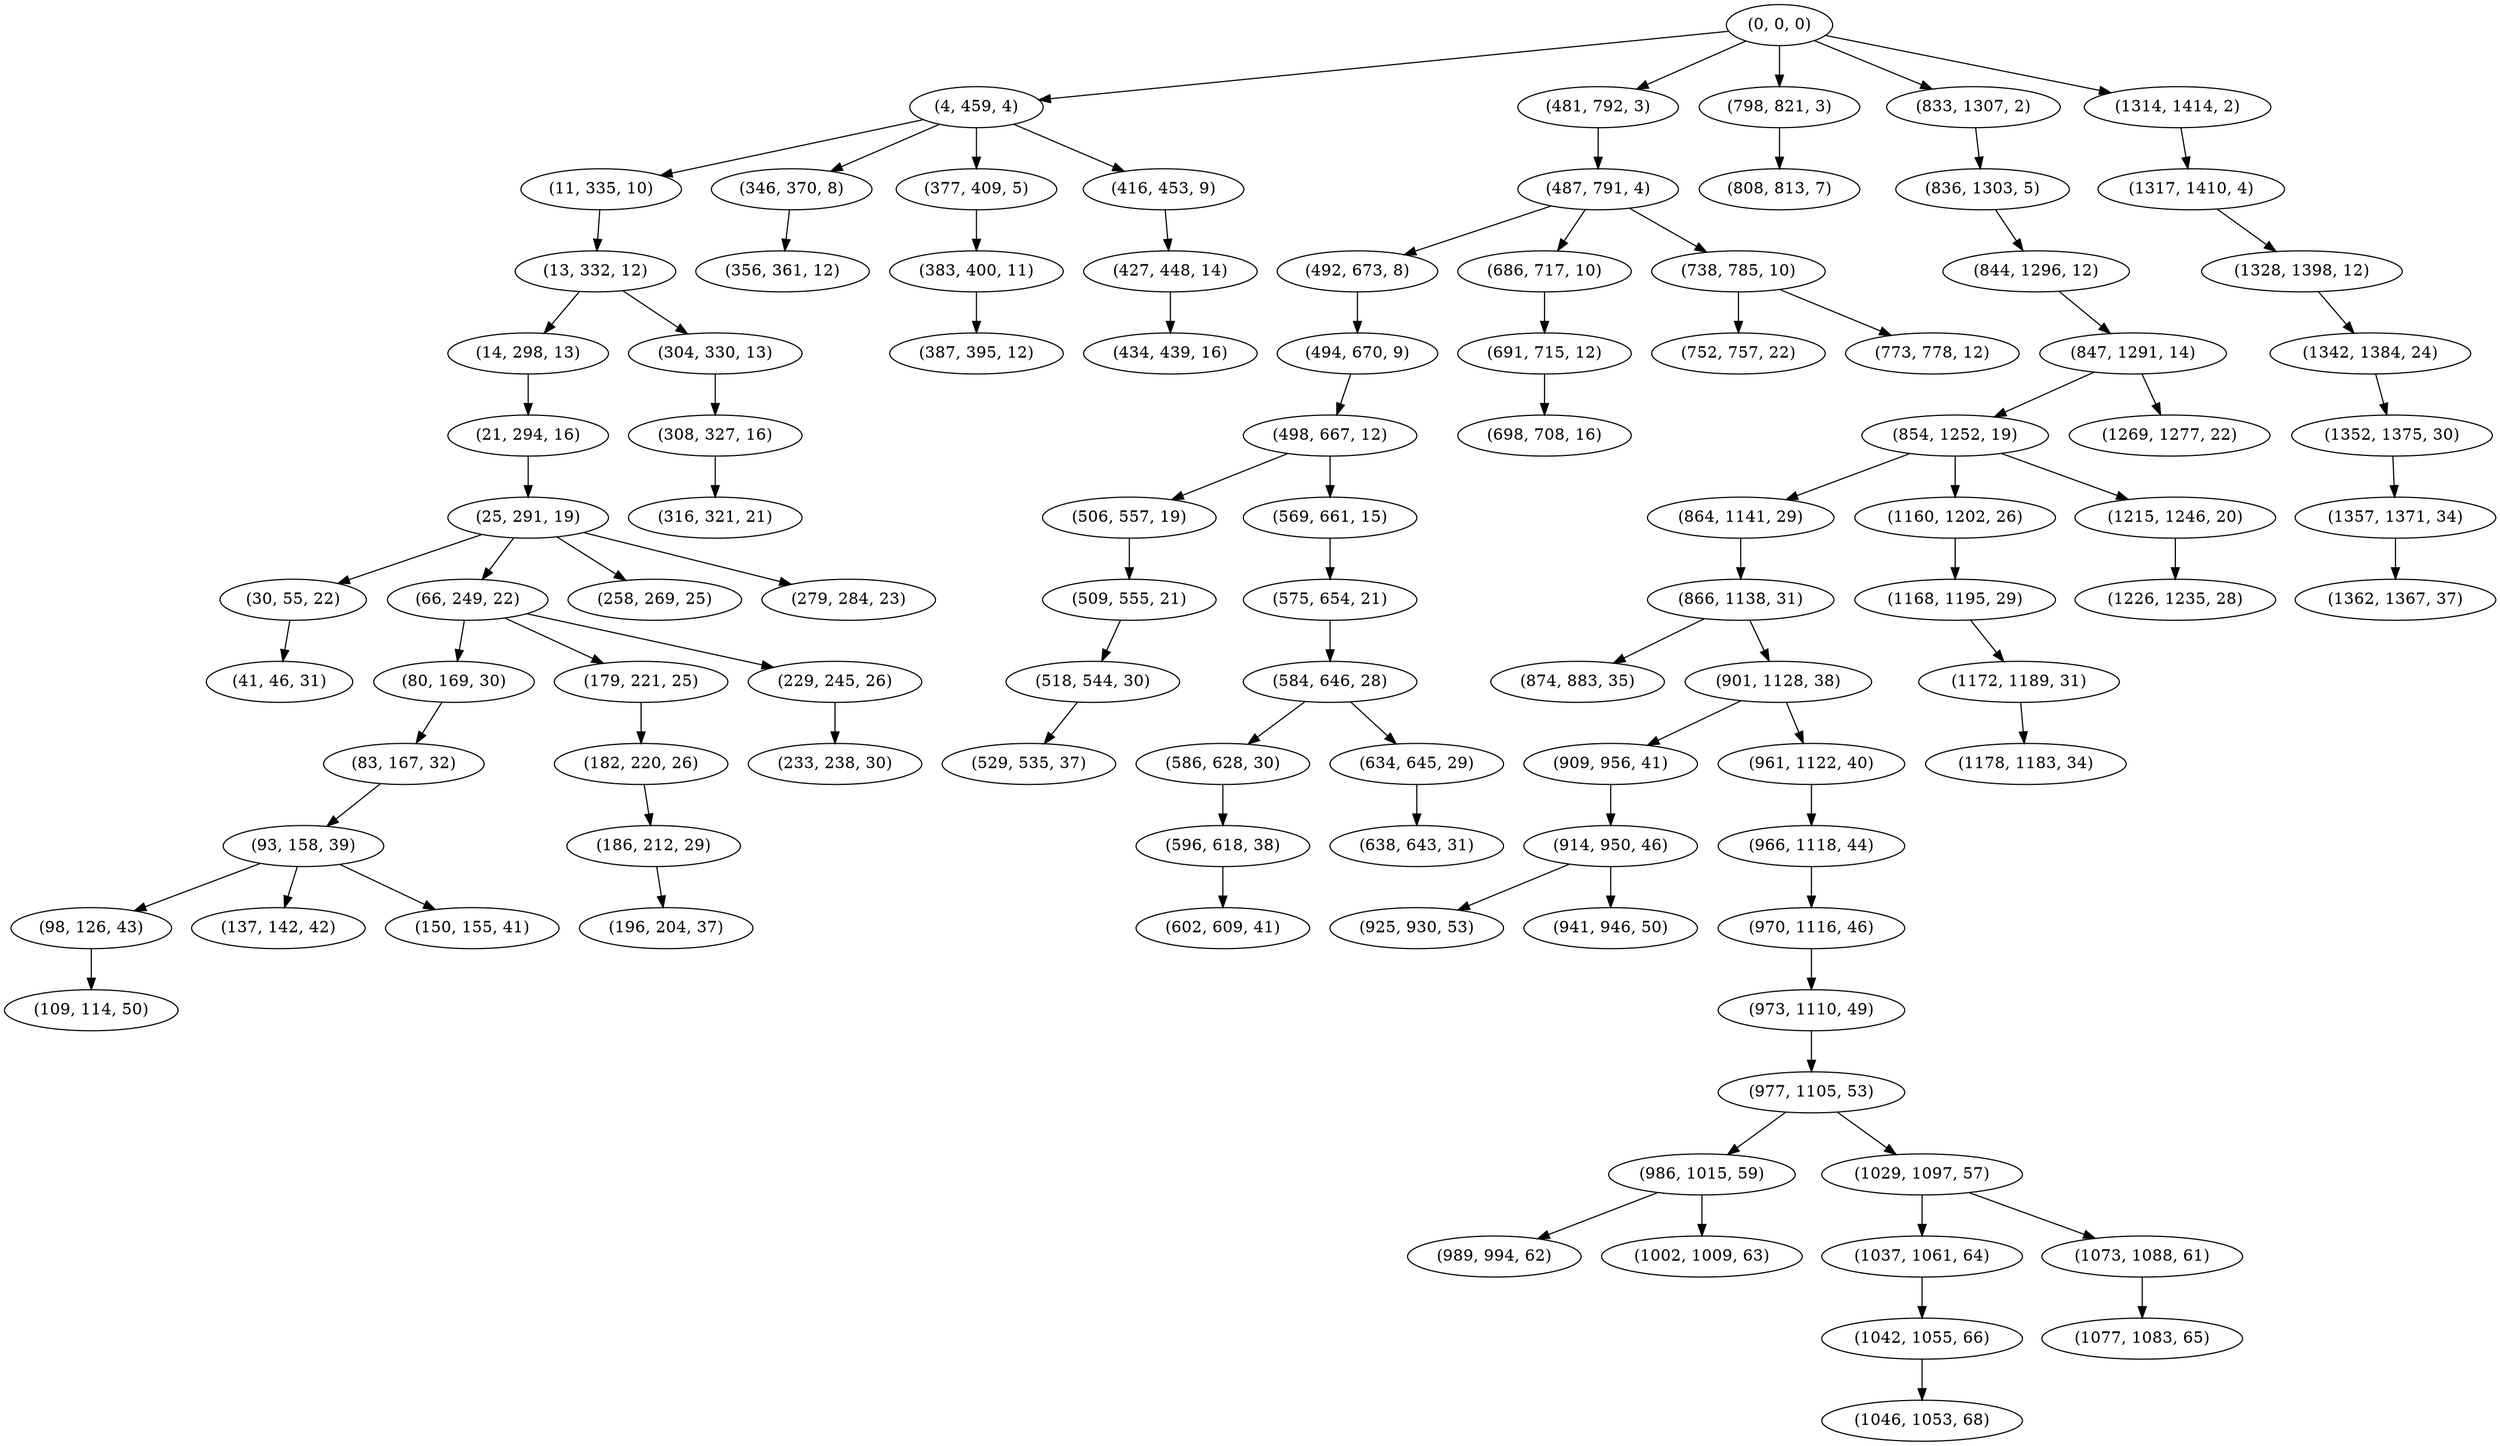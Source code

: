 digraph tree {
    "(0, 0, 0)";
    "(4, 459, 4)";
    "(11, 335, 10)";
    "(13, 332, 12)";
    "(14, 298, 13)";
    "(21, 294, 16)";
    "(25, 291, 19)";
    "(30, 55, 22)";
    "(41, 46, 31)";
    "(66, 249, 22)";
    "(80, 169, 30)";
    "(83, 167, 32)";
    "(93, 158, 39)";
    "(98, 126, 43)";
    "(109, 114, 50)";
    "(137, 142, 42)";
    "(150, 155, 41)";
    "(179, 221, 25)";
    "(182, 220, 26)";
    "(186, 212, 29)";
    "(196, 204, 37)";
    "(229, 245, 26)";
    "(233, 238, 30)";
    "(258, 269, 25)";
    "(279, 284, 23)";
    "(304, 330, 13)";
    "(308, 327, 16)";
    "(316, 321, 21)";
    "(346, 370, 8)";
    "(356, 361, 12)";
    "(377, 409, 5)";
    "(383, 400, 11)";
    "(387, 395, 12)";
    "(416, 453, 9)";
    "(427, 448, 14)";
    "(434, 439, 16)";
    "(481, 792, 3)";
    "(487, 791, 4)";
    "(492, 673, 8)";
    "(494, 670, 9)";
    "(498, 667, 12)";
    "(506, 557, 19)";
    "(509, 555, 21)";
    "(518, 544, 30)";
    "(529, 535, 37)";
    "(569, 661, 15)";
    "(575, 654, 21)";
    "(584, 646, 28)";
    "(586, 628, 30)";
    "(596, 618, 38)";
    "(602, 609, 41)";
    "(634, 645, 29)";
    "(638, 643, 31)";
    "(686, 717, 10)";
    "(691, 715, 12)";
    "(698, 708, 16)";
    "(738, 785, 10)";
    "(752, 757, 22)";
    "(773, 778, 12)";
    "(798, 821, 3)";
    "(808, 813, 7)";
    "(833, 1307, 2)";
    "(836, 1303, 5)";
    "(844, 1296, 12)";
    "(847, 1291, 14)";
    "(854, 1252, 19)";
    "(864, 1141, 29)";
    "(866, 1138, 31)";
    "(874, 883, 35)";
    "(901, 1128, 38)";
    "(909, 956, 41)";
    "(914, 950, 46)";
    "(925, 930, 53)";
    "(941, 946, 50)";
    "(961, 1122, 40)";
    "(966, 1118, 44)";
    "(970, 1116, 46)";
    "(973, 1110, 49)";
    "(977, 1105, 53)";
    "(986, 1015, 59)";
    "(989, 994, 62)";
    "(1002, 1009, 63)";
    "(1029, 1097, 57)";
    "(1037, 1061, 64)";
    "(1042, 1055, 66)";
    "(1046, 1053, 68)";
    "(1073, 1088, 61)";
    "(1077, 1083, 65)";
    "(1160, 1202, 26)";
    "(1168, 1195, 29)";
    "(1172, 1189, 31)";
    "(1178, 1183, 34)";
    "(1215, 1246, 20)";
    "(1226, 1235, 28)";
    "(1269, 1277, 22)";
    "(1314, 1414, 2)";
    "(1317, 1410, 4)";
    "(1328, 1398, 12)";
    "(1342, 1384, 24)";
    "(1352, 1375, 30)";
    "(1357, 1371, 34)";
    "(1362, 1367, 37)";
    "(0, 0, 0)" -> "(4, 459, 4)";
    "(0, 0, 0)" -> "(481, 792, 3)";
    "(0, 0, 0)" -> "(798, 821, 3)";
    "(0, 0, 0)" -> "(833, 1307, 2)";
    "(0, 0, 0)" -> "(1314, 1414, 2)";
    "(4, 459, 4)" -> "(11, 335, 10)";
    "(4, 459, 4)" -> "(346, 370, 8)";
    "(4, 459, 4)" -> "(377, 409, 5)";
    "(4, 459, 4)" -> "(416, 453, 9)";
    "(11, 335, 10)" -> "(13, 332, 12)";
    "(13, 332, 12)" -> "(14, 298, 13)";
    "(13, 332, 12)" -> "(304, 330, 13)";
    "(14, 298, 13)" -> "(21, 294, 16)";
    "(21, 294, 16)" -> "(25, 291, 19)";
    "(25, 291, 19)" -> "(30, 55, 22)";
    "(25, 291, 19)" -> "(66, 249, 22)";
    "(25, 291, 19)" -> "(258, 269, 25)";
    "(25, 291, 19)" -> "(279, 284, 23)";
    "(30, 55, 22)" -> "(41, 46, 31)";
    "(66, 249, 22)" -> "(80, 169, 30)";
    "(66, 249, 22)" -> "(179, 221, 25)";
    "(66, 249, 22)" -> "(229, 245, 26)";
    "(80, 169, 30)" -> "(83, 167, 32)";
    "(83, 167, 32)" -> "(93, 158, 39)";
    "(93, 158, 39)" -> "(98, 126, 43)";
    "(93, 158, 39)" -> "(137, 142, 42)";
    "(93, 158, 39)" -> "(150, 155, 41)";
    "(98, 126, 43)" -> "(109, 114, 50)";
    "(179, 221, 25)" -> "(182, 220, 26)";
    "(182, 220, 26)" -> "(186, 212, 29)";
    "(186, 212, 29)" -> "(196, 204, 37)";
    "(229, 245, 26)" -> "(233, 238, 30)";
    "(304, 330, 13)" -> "(308, 327, 16)";
    "(308, 327, 16)" -> "(316, 321, 21)";
    "(346, 370, 8)" -> "(356, 361, 12)";
    "(377, 409, 5)" -> "(383, 400, 11)";
    "(383, 400, 11)" -> "(387, 395, 12)";
    "(416, 453, 9)" -> "(427, 448, 14)";
    "(427, 448, 14)" -> "(434, 439, 16)";
    "(481, 792, 3)" -> "(487, 791, 4)";
    "(487, 791, 4)" -> "(492, 673, 8)";
    "(487, 791, 4)" -> "(686, 717, 10)";
    "(487, 791, 4)" -> "(738, 785, 10)";
    "(492, 673, 8)" -> "(494, 670, 9)";
    "(494, 670, 9)" -> "(498, 667, 12)";
    "(498, 667, 12)" -> "(506, 557, 19)";
    "(498, 667, 12)" -> "(569, 661, 15)";
    "(506, 557, 19)" -> "(509, 555, 21)";
    "(509, 555, 21)" -> "(518, 544, 30)";
    "(518, 544, 30)" -> "(529, 535, 37)";
    "(569, 661, 15)" -> "(575, 654, 21)";
    "(575, 654, 21)" -> "(584, 646, 28)";
    "(584, 646, 28)" -> "(586, 628, 30)";
    "(584, 646, 28)" -> "(634, 645, 29)";
    "(586, 628, 30)" -> "(596, 618, 38)";
    "(596, 618, 38)" -> "(602, 609, 41)";
    "(634, 645, 29)" -> "(638, 643, 31)";
    "(686, 717, 10)" -> "(691, 715, 12)";
    "(691, 715, 12)" -> "(698, 708, 16)";
    "(738, 785, 10)" -> "(752, 757, 22)";
    "(738, 785, 10)" -> "(773, 778, 12)";
    "(798, 821, 3)" -> "(808, 813, 7)";
    "(833, 1307, 2)" -> "(836, 1303, 5)";
    "(836, 1303, 5)" -> "(844, 1296, 12)";
    "(844, 1296, 12)" -> "(847, 1291, 14)";
    "(847, 1291, 14)" -> "(854, 1252, 19)";
    "(847, 1291, 14)" -> "(1269, 1277, 22)";
    "(854, 1252, 19)" -> "(864, 1141, 29)";
    "(854, 1252, 19)" -> "(1160, 1202, 26)";
    "(854, 1252, 19)" -> "(1215, 1246, 20)";
    "(864, 1141, 29)" -> "(866, 1138, 31)";
    "(866, 1138, 31)" -> "(874, 883, 35)";
    "(866, 1138, 31)" -> "(901, 1128, 38)";
    "(901, 1128, 38)" -> "(909, 956, 41)";
    "(901, 1128, 38)" -> "(961, 1122, 40)";
    "(909, 956, 41)" -> "(914, 950, 46)";
    "(914, 950, 46)" -> "(925, 930, 53)";
    "(914, 950, 46)" -> "(941, 946, 50)";
    "(961, 1122, 40)" -> "(966, 1118, 44)";
    "(966, 1118, 44)" -> "(970, 1116, 46)";
    "(970, 1116, 46)" -> "(973, 1110, 49)";
    "(973, 1110, 49)" -> "(977, 1105, 53)";
    "(977, 1105, 53)" -> "(986, 1015, 59)";
    "(977, 1105, 53)" -> "(1029, 1097, 57)";
    "(986, 1015, 59)" -> "(989, 994, 62)";
    "(986, 1015, 59)" -> "(1002, 1009, 63)";
    "(1029, 1097, 57)" -> "(1037, 1061, 64)";
    "(1029, 1097, 57)" -> "(1073, 1088, 61)";
    "(1037, 1061, 64)" -> "(1042, 1055, 66)";
    "(1042, 1055, 66)" -> "(1046, 1053, 68)";
    "(1073, 1088, 61)" -> "(1077, 1083, 65)";
    "(1160, 1202, 26)" -> "(1168, 1195, 29)";
    "(1168, 1195, 29)" -> "(1172, 1189, 31)";
    "(1172, 1189, 31)" -> "(1178, 1183, 34)";
    "(1215, 1246, 20)" -> "(1226, 1235, 28)";
    "(1314, 1414, 2)" -> "(1317, 1410, 4)";
    "(1317, 1410, 4)" -> "(1328, 1398, 12)";
    "(1328, 1398, 12)" -> "(1342, 1384, 24)";
    "(1342, 1384, 24)" -> "(1352, 1375, 30)";
    "(1352, 1375, 30)" -> "(1357, 1371, 34)";
    "(1357, 1371, 34)" -> "(1362, 1367, 37)";
}
